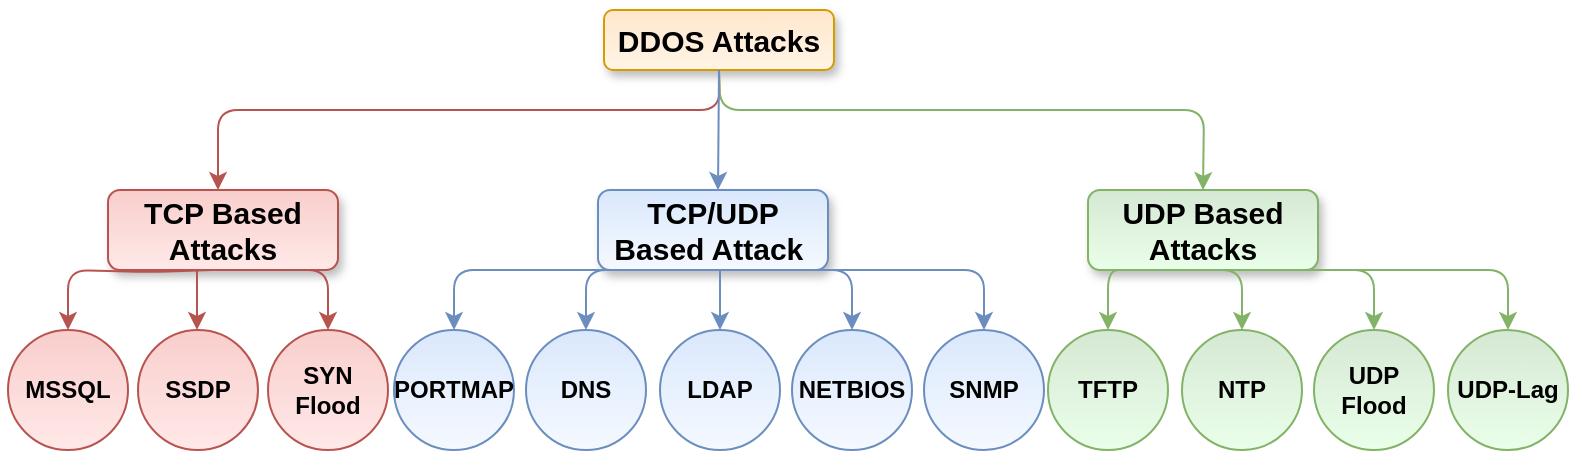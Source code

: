 <mxfile version="15.2.5" type="github">
  <diagram id="7lfphOHUjY3S9VdXCDPf" name="Page-1">
    <mxGraphModel dx="1350" dy="805" grid="1" gridSize="10" guides="1" tooltips="1" connect="1" arrows="1" fold="1" page="1" pageScale="1" pageWidth="850" pageHeight="1100" math="0" shadow="0">
      <root>
        <mxCell id="0" />
        <mxCell id="1" parent="0" />
        <mxCell id="yxyxZ8OIE2mSqDVHNegY-1" value="&lt;font style=&quot;font-size: 15px&quot;&gt;&lt;b&gt;DDOS Attacks&lt;/b&gt;&lt;/font&gt;" style="rounded=1;whiteSpace=wrap;html=1;strokeColor=#d79b00;fillColor=#FFE6CC;gradientColor=#FFF5E6;shadow=1;" parent="1" vertex="1">
          <mxGeometry x="368" y="60" width="115" height="30" as="geometry" />
        </mxCell>
        <mxCell id="yxyxZ8OIE2mSqDVHNegY-5" value="" style="endArrow=classic;html=1;entryX=0.5;entryY=0;entryDx=0;entryDy=0;exitX=0.5;exitY=1;exitDx=0;exitDy=0;fillColor=#f8cecc;strokeColor=#b85450;" parent="1" source="yxyxZ8OIE2mSqDVHNegY-1" edge="1">
          <mxGeometry width="50" height="50" relative="1" as="geometry">
            <mxPoint x="250" y="130" as="sourcePoint" />
            <mxPoint x="175" y="150" as="targetPoint" />
            <Array as="points">
              <mxPoint x="426" y="110" />
              <mxPoint x="175" y="110" />
            </Array>
          </mxGeometry>
        </mxCell>
        <mxCell id="yxyxZ8OIE2mSqDVHNegY-6" value="" style="endArrow=classic;html=1;entryX=0.5;entryY=0;entryDx=0;entryDy=0;exitX=0.5;exitY=1;exitDx=0;exitDy=0;fillColor=#d5e8d4;strokeColor=#82b366;" parent="1" source="yxyxZ8OIE2mSqDVHNegY-1" target="yxyxZ8OIE2mSqDVHNegY-12" edge="1">
          <mxGeometry width="50" height="50" relative="1" as="geometry">
            <mxPoint x="805" y="130" as="sourcePoint" />
            <mxPoint x="660" y="150" as="targetPoint" />
            <Array as="points">
              <mxPoint x="426" y="110" />
              <mxPoint x="668" y="110" />
            </Array>
          </mxGeometry>
        </mxCell>
        <mxCell id="yxyxZ8OIE2mSqDVHNegY-7" value="" style="endArrow=classic;html=1;exitX=0.5;exitY=1;exitDx=0;exitDy=0;fillColor=#dae8fc;strokeColor=#6c8ebf;" parent="1" source="yxyxZ8OIE2mSqDVHNegY-1" edge="1">
          <mxGeometry width="50" height="50" relative="1" as="geometry">
            <mxPoint x="400" y="390" as="sourcePoint" />
            <mxPoint x="425" y="150" as="targetPoint" />
          </mxGeometry>
        </mxCell>
        <mxCell id="yxyxZ8OIE2mSqDVHNegY-9" value="&lt;font style=&quot;font-size: 15px&quot;&gt;&lt;b&gt;TCP Based Attacks&lt;/b&gt;&lt;/font&gt;" style="rounded=1;whiteSpace=wrap;html=1;fillColor=#f8cecc;strokeColor=#b85450;gradientColor=#FFE9E8;shadow=1;" parent="1" vertex="1">
          <mxGeometry x="120" y="150" width="115" height="40" as="geometry" />
        </mxCell>
        <mxCell id="yxyxZ8OIE2mSqDVHNegY-10" value="&lt;span style=&quot;font-size: 15px&quot;&gt;&lt;b&gt;TCP/UDP Based Attack&lt;span style=&quot;white-space: pre&quot;&gt; &lt;/span&gt;&lt;/b&gt;&lt;/span&gt;" style="rounded=1;whiteSpace=wrap;html=1;fillColor=#dae8fc;strokeColor=#6c8ebf;gradientColor=#F5F9FF;shadow=1;" parent="1" vertex="1">
          <mxGeometry x="365" y="150" width="115" height="40" as="geometry" />
        </mxCell>
        <mxCell id="yxyxZ8OIE2mSqDVHNegY-12" value="&lt;font style=&quot;font-size: 15px&quot;&gt;&lt;b&gt;UDP Based Attacks&lt;/b&gt;&lt;/font&gt;" style="rounded=1;whiteSpace=wrap;html=1;fillColor=#d5e8d4;strokeColor=#82b366;gradientColor=#EAFFE9;shadow=1;" parent="1" vertex="1">
          <mxGeometry x="610" y="150" width="115" height="40" as="geometry" />
        </mxCell>
        <mxCell id="sgGFVBHOqx3ju6_UvVyf-4" value="" style="group;shadow=1;" parent="1" vertex="1" connectable="0">
          <mxGeometry x="263" y="220" width="325" height="60" as="geometry" />
        </mxCell>
        <mxCell id="yxyxZ8OIE2mSqDVHNegY-23" value="&lt;b&gt;SNMP&lt;/b&gt;" style="ellipse;whiteSpace=wrap;html=1;aspect=fixed;fillColor=#dae8fc;strokeColor=#6c8ebf;gradientColor=#F5F9FF;" parent="sgGFVBHOqx3ju6_UvVyf-4" vertex="1">
          <mxGeometry x="265" width="60" height="60" as="geometry" />
        </mxCell>
        <mxCell id="yxyxZ8OIE2mSqDVHNegY-24" value="&lt;b&gt;NETBIOS&lt;/b&gt;" style="ellipse;whiteSpace=wrap;html=1;aspect=fixed;fillColor=#dae8fc;strokeColor=#6c8ebf;gradientColor=#F5F9FF;" parent="sgGFVBHOqx3ju6_UvVyf-4" vertex="1">
          <mxGeometry x="199" width="60" height="60" as="geometry" />
        </mxCell>
        <mxCell id="yxyxZ8OIE2mSqDVHNegY-25" value="&lt;b&gt;LDAP&lt;/b&gt;" style="ellipse;whiteSpace=wrap;html=1;aspect=fixed;fillColor=#dae8fc;strokeColor=#6c8ebf;gradientColor=#F5F9FF;" parent="sgGFVBHOqx3ju6_UvVyf-4" vertex="1">
          <mxGeometry x="133" width="60" height="60" as="geometry" />
        </mxCell>
        <mxCell id="yxyxZ8OIE2mSqDVHNegY-26" value="&lt;b&gt;DNS&lt;/b&gt;" style="ellipse;whiteSpace=wrap;html=1;aspect=fixed;fillColor=#dae8fc;strokeColor=#6c8ebf;gradientColor=#F5F9FF;" parent="sgGFVBHOqx3ju6_UvVyf-4" vertex="1">
          <mxGeometry x="66" width="60" height="60" as="geometry" />
        </mxCell>
        <mxCell id="yxyxZ8OIE2mSqDVHNegY-27" value="&lt;b&gt;PORTMAP&lt;/b&gt;" style="ellipse;whiteSpace=wrap;html=1;aspect=fixed;fillColor=#dae8fc;strokeColor=#6c8ebf;gradientColor=#F5F9FF;" parent="sgGFVBHOqx3ju6_UvVyf-4" vertex="1">
          <mxGeometry width="60" height="60" as="geometry" />
        </mxCell>
        <mxCell id="sgGFVBHOqx3ju6_UvVyf-5" value="" style="group;shadow=1;" parent="1" vertex="1" connectable="0">
          <mxGeometry x="70" y="220" width="190" height="60" as="geometry" />
        </mxCell>
        <mxCell id="yxyxZ8OIE2mSqDVHNegY-28" value="&lt;b&gt;SYN Flood&lt;/b&gt;" style="ellipse;whiteSpace=wrap;html=1;aspect=fixed;fillColor=#f8cecc;strokeColor=#b85450;gradientColor=#FFE9E8;" parent="sgGFVBHOqx3ju6_UvVyf-5" vertex="1">
          <mxGeometry x="130" width="60" height="60" as="geometry" />
        </mxCell>
        <mxCell id="yxyxZ8OIE2mSqDVHNegY-29" value="&lt;b&gt;SSDP&lt;/b&gt;" style="ellipse;whiteSpace=wrap;html=1;aspect=fixed;fillColor=#f8cecc;strokeColor=#b85450;gradientColor=#FFE9E8;" parent="sgGFVBHOqx3ju6_UvVyf-5" vertex="1">
          <mxGeometry x="65" width="60" height="60" as="geometry" />
        </mxCell>
        <mxCell id="yxyxZ8OIE2mSqDVHNegY-30" value="&lt;b&gt;MSSQL&lt;/b&gt;" style="ellipse;whiteSpace=wrap;html=1;aspect=fixed;fillColor=#f8cecc;strokeColor=#b85450;gradientColor=#FFE9E8;" parent="sgGFVBHOqx3ju6_UvVyf-5" vertex="1">
          <mxGeometry width="60" height="60" as="geometry" />
        </mxCell>
        <mxCell id="sgGFVBHOqx3ju6_UvVyf-6" value="" style="group;shadow=1;" parent="1" vertex="1" connectable="0">
          <mxGeometry x="590" y="220" width="260" height="60" as="geometry" />
        </mxCell>
        <mxCell id="yxyxZ8OIE2mSqDVHNegY-13" value="&lt;b&gt;UDP-Lag&lt;/b&gt;" style="ellipse;whiteSpace=wrap;html=1;aspect=fixed;fillColor=#d5e8d4;strokeColor=#82b366;gradientColor=#EAFFE9;" parent="sgGFVBHOqx3ju6_UvVyf-6" vertex="1">
          <mxGeometry x="200" width="60" height="60" as="geometry" />
        </mxCell>
        <mxCell id="yxyxZ8OIE2mSqDVHNegY-18" value="&lt;b&gt;UDP Flood&lt;/b&gt;" style="ellipse;whiteSpace=wrap;html=1;aspect=fixed;fillColor=#d5e8d4;strokeColor=#82b366;gradientColor=#EAFFE9;" parent="sgGFVBHOqx3ju6_UvVyf-6" vertex="1">
          <mxGeometry x="133" width="60" height="60" as="geometry" />
        </mxCell>
        <mxCell id="yxyxZ8OIE2mSqDVHNegY-19" value="&lt;b&gt;NTP&lt;/b&gt;" style="ellipse;whiteSpace=wrap;html=1;aspect=fixed;fillColor=#d5e8d4;strokeColor=#82b366;gradientColor=#EAFFE9;" parent="sgGFVBHOqx3ju6_UvVyf-6" vertex="1">
          <mxGeometry x="67" width="60" height="60" as="geometry" />
        </mxCell>
        <mxCell id="yxyxZ8OIE2mSqDVHNegY-20" value="&lt;b&gt;TFTP&lt;/b&gt;" style="ellipse;whiteSpace=wrap;html=1;aspect=fixed;fillColor=#d5e8d4;strokeColor=#82b366;gradientColor=#EAFFE9;" parent="sgGFVBHOqx3ju6_UvVyf-6" vertex="1">
          <mxGeometry width="60" height="60" as="geometry" />
        </mxCell>
        <mxCell id="sgGFVBHOqx3ju6_UvVyf-7" value="" style="endArrow=classic;html=1;entryX=0.5;entryY=0;entryDx=0;entryDy=0;fillColor=#f8cecc;strokeColor=#b85450;" parent="1" target="yxyxZ8OIE2mSqDVHNegY-30" edge="1">
          <mxGeometry width="50" height="50" relative="1" as="geometry">
            <mxPoint x="172" y="190" as="sourcePoint" />
            <mxPoint x="100" y="160" as="targetPoint" />
            <Array as="points">
              <mxPoint x="140" y="191" />
              <mxPoint x="100" y="190" />
            </Array>
          </mxGeometry>
        </mxCell>
        <mxCell id="sgGFVBHOqx3ju6_UvVyf-8" value="" style="endArrow=classic;html=1;fillColor=#f8cecc;strokeColor=#b85450;" parent="1" edge="1">
          <mxGeometry width="50" height="50" relative="1" as="geometry">
            <mxPoint x="164.5" y="190" as="sourcePoint" />
            <mxPoint x="164.5" y="220" as="targetPoint" />
          </mxGeometry>
        </mxCell>
        <mxCell id="sgGFVBHOqx3ju6_UvVyf-10" value="" style="endArrow=classic;html=1;exitX=0.5;exitY=1;exitDx=0;exitDy=0;entryX=0.5;entryY=0;entryDx=0;entryDy=0;fillColor=#f8cecc;strokeColor=#b85450;" parent="1" source="yxyxZ8OIE2mSqDVHNegY-9" target="yxyxZ8OIE2mSqDVHNegY-28" edge="1">
          <mxGeometry width="50" height="50" relative="1" as="geometry">
            <mxPoint x="230" y="210" as="sourcePoint" />
            <mxPoint x="280" y="160" as="targetPoint" />
            <Array as="points">
              <mxPoint x="230" y="190" />
            </Array>
          </mxGeometry>
        </mxCell>
        <mxCell id="sgGFVBHOqx3ju6_UvVyf-11" value="" style="endArrow=classic;html=1;exitX=0.5;exitY=1;exitDx=0;exitDy=0;entryX=0.5;entryY=0;entryDx=0;entryDy=0;fillColor=#dae8fc;strokeColor=#6c8ebf;" parent="1" source="yxyxZ8OIE2mSqDVHNegY-10" target="yxyxZ8OIE2mSqDVHNegY-27" edge="1">
          <mxGeometry width="50" height="50" relative="1" as="geometry">
            <mxPoint x="310" y="330" as="sourcePoint" />
            <mxPoint x="360" y="280" as="targetPoint" />
            <Array as="points">
              <mxPoint x="293" y="190" />
            </Array>
          </mxGeometry>
        </mxCell>
        <mxCell id="sgGFVBHOqx3ju6_UvVyf-13" value="" style="endArrow=classic;html=1;exitX=0.5;exitY=1;exitDx=0;exitDy=0;entryX=0.5;entryY=0;entryDx=0;entryDy=0;fillColor=#dae8fc;strokeColor=#6c8ebf;" parent="1" source="yxyxZ8OIE2mSqDVHNegY-10" target="yxyxZ8OIE2mSqDVHNegY-26" edge="1">
          <mxGeometry width="50" height="50" relative="1" as="geometry">
            <mxPoint x="420" y="190" as="sourcePoint" />
            <mxPoint x="520" y="390" as="targetPoint" />
            <Array as="points">
              <mxPoint x="359" y="190" />
            </Array>
          </mxGeometry>
        </mxCell>
        <mxCell id="sgGFVBHOqx3ju6_UvVyf-14" value="" style="endArrow=classic;html=1;entryX=0.5;entryY=0;entryDx=0;entryDy=0;fillColor=#dae8fc;strokeColor=#6c8ebf;" parent="1" target="yxyxZ8OIE2mSqDVHNegY-25" edge="1">
          <mxGeometry width="50" height="50" relative="1" as="geometry">
            <mxPoint x="426" y="190" as="sourcePoint" />
            <mxPoint x="520" y="390" as="targetPoint" />
          </mxGeometry>
        </mxCell>
        <mxCell id="sgGFVBHOqx3ju6_UvVyf-15" value="" style="endArrow=classic;html=1;exitX=0.5;exitY=1;exitDx=0;exitDy=0;entryX=0.5;entryY=0;entryDx=0;entryDy=0;fillColor=#dae8fc;strokeColor=#6c8ebf;" parent="1" source="yxyxZ8OIE2mSqDVHNegY-10" target="yxyxZ8OIE2mSqDVHNegY-24" edge="1">
          <mxGeometry width="50" height="50" relative="1" as="geometry">
            <mxPoint x="470" y="440" as="sourcePoint" />
            <mxPoint x="520" y="390" as="targetPoint" />
            <Array as="points">
              <mxPoint x="492" y="190" />
            </Array>
          </mxGeometry>
        </mxCell>
        <mxCell id="sgGFVBHOqx3ju6_UvVyf-16" value="" style="endArrow=classic;html=1;entryX=0.5;entryY=0;entryDx=0;entryDy=0;fillColor=#dae8fc;strokeColor=#6c8ebf;" parent="1" target="yxyxZ8OIE2mSqDVHNegY-23" edge="1">
          <mxGeometry width="50" height="50" relative="1" as="geometry">
            <mxPoint x="430" y="190" as="sourcePoint" />
            <mxPoint x="520" y="390" as="targetPoint" />
            <Array as="points">
              <mxPoint x="558" y="190" />
            </Array>
          </mxGeometry>
        </mxCell>
        <mxCell id="sgGFVBHOqx3ju6_UvVyf-17" value="" style="endArrow=classic;html=1;exitX=0.5;exitY=1;exitDx=0;exitDy=0;entryX=0.5;entryY=0;entryDx=0;entryDy=0;fillColor=#d5e8d4;strokeColor=#82b366;" parent="1" source="yxyxZ8OIE2mSqDVHNegY-12" target="yxyxZ8OIE2mSqDVHNegY-20" edge="1">
          <mxGeometry width="50" height="50" relative="1" as="geometry">
            <mxPoint x="470" y="440" as="sourcePoint" />
            <mxPoint x="520" y="390" as="targetPoint" />
            <Array as="points">
              <mxPoint x="640" y="190" />
              <mxPoint x="620" y="190" />
            </Array>
          </mxGeometry>
        </mxCell>
        <mxCell id="sgGFVBHOqx3ju6_UvVyf-18" value="" style="endArrow=classic;html=1;exitX=0.5;exitY=1;exitDx=0;exitDy=0;entryX=0.5;entryY=0;entryDx=0;entryDy=0;fillColor=#d5e8d4;strokeColor=#82b366;" parent="1" source="yxyxZ8OIE2mSqDVHNegY-12" target="yxyxZ8OIE2mSqDVHNegY-19" edge="1">
          <mxGeometry width="50" height="50" relative="1" as="geometry">
            <mxPoint x="470" y="440" as="sourcePoint" />
            <mxPoint x="520" y="390" as="targetPoint" />
            <Array as="points">
              <mxPoint x="687" y="190" />
            </Array>
          </mxGeometry>
        </mxCell>
        <mxCell id="sgGFVBHOqx3ju6_UvVyf-19" value="" style="endArrow=classic;html=1;entryX=0.5;entryY=0;entryDx=0;entryDy=0;fillColor=#d5e8d4;strokeColor=#82b366;" parent="1" target="yxyxZ8OIE2mSqDVHNegY-18" edge="1">
          <mxGeometry width="50" height="50" relative="1" as="geometry">
            <mxPoint x="680" y="190" as="sourcePoint" />
            <mxPoint x="520" y="390" as="targetPoint" />
            <Array as="points">
              <mxPoint x="753" y="190" />
            </Array>
          </mxGeometry>
        </mxCell>
        <mxCell id="sgGFVBHOqx3ju6_UvVyf-20" value="" style="endArrow=classic;html=1;entryX=0.5;entryY=0;entryDx=0;entryDy=0;fillColor=#d5e8d4;strokeColor=#82b366;" parent="1" target="yxyxZ8OIE2mSqDVHNegY-13" edge="1">
          <mxGeometry width="50" height="50" relative="1" as="geometry">
            <mxPoint x="680" y="190" as="sourcePoint" />
            <mxPoint x="520" y="390" as="targetPoint" />
            <Array as="points">
              <mxPoint x="820" y="190" />
            </Array>
          </mxGeometry>
        </mxCell>
      </root>
    </mxGraphModel>
  </diagram>
</mxfile>
